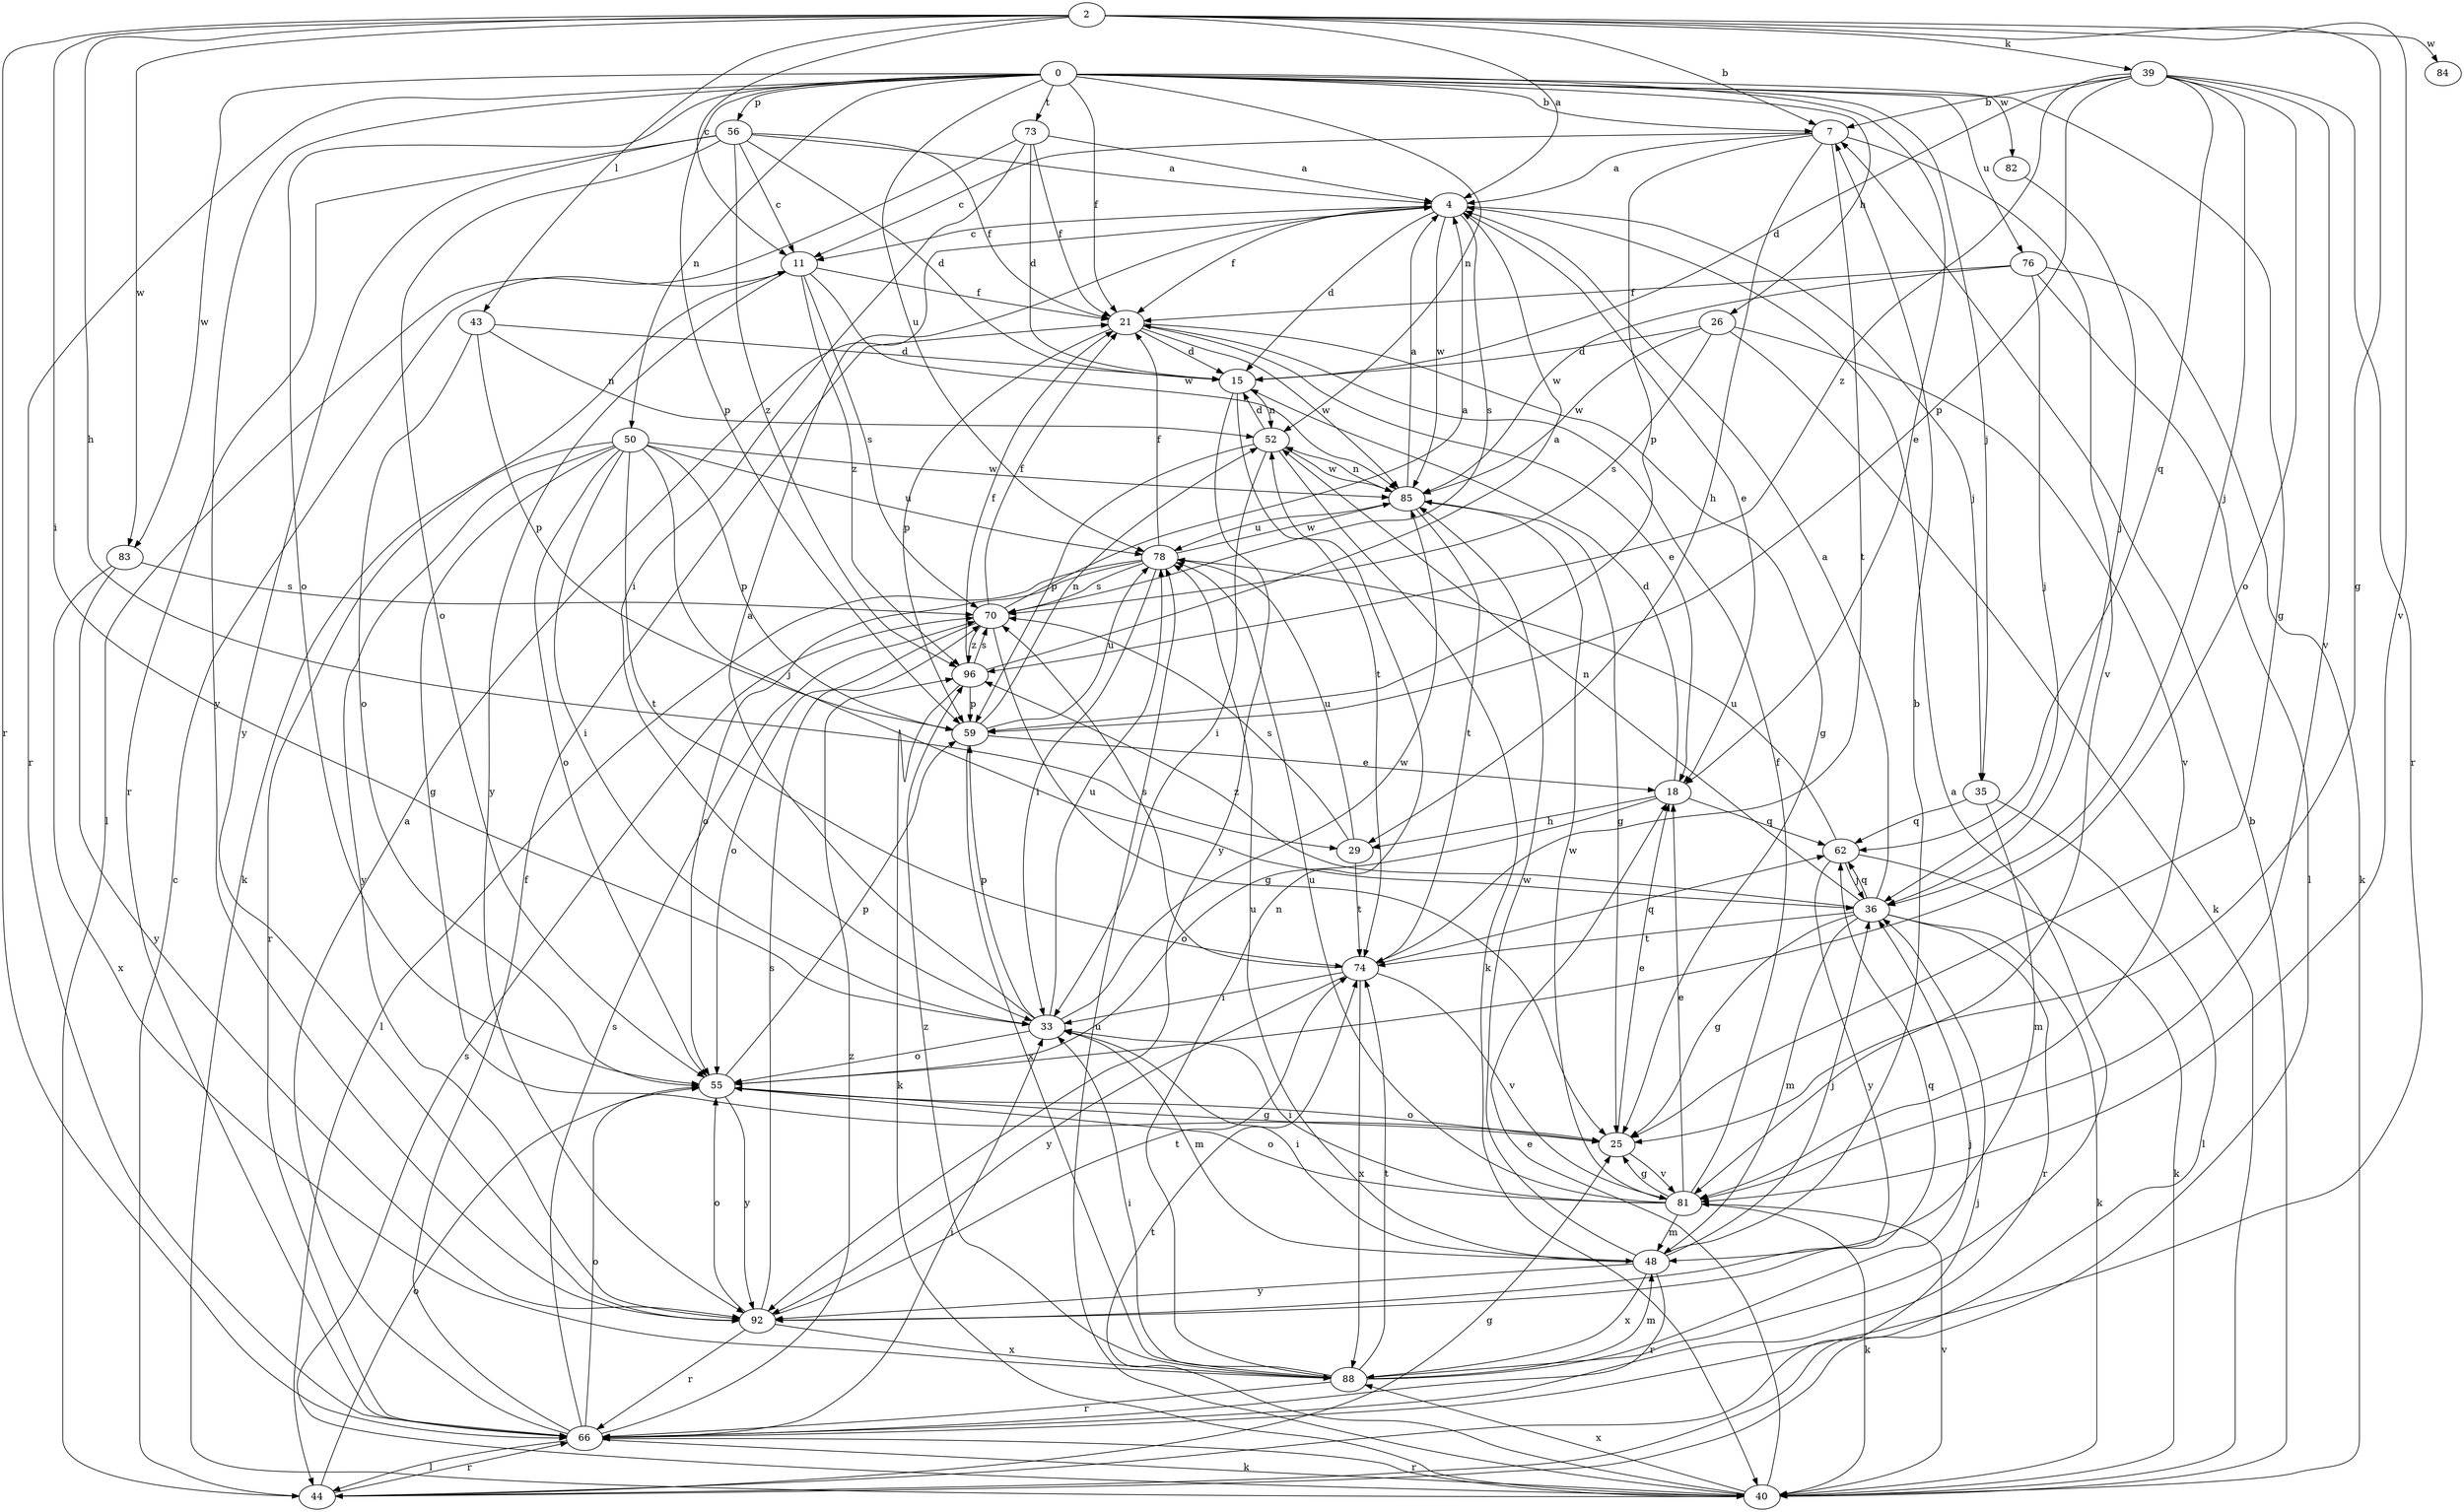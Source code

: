 strict digraph  {
0;
2;
4;
7;
11;
15;
18;
21;
25;
26;
29;
33;
35;
36;
39;
40;
43;
44;
48;
50;
52;
55;
56;
59;
62;
66;
70;
73;
74;
76;
78;
81;
82;
83;
84;
85;
88;
92;
96;
0 -> 7  [label=b];
0 -> 18  [label=e];
0 -> 21  [label=f];
0 -> 25  [label=g];
0 -> 26  [label=h];
0 -> 35  [label=j];
0 -> 50  [label=n];
0 -> 52  [label=n];
0 -> 55  [label=o];
0 -> 56  [label=p];
0 -> 59  [label=p];
0 -> 66  [label=r];
0 -> 73  [label=t];
0 -> 76  [label=u];
0 -> 78  [label=u];
0 -> 82  [label=w];
0 -> 83  [label=w];
0 -> 92  [label=y];
2 -> 4  [label=a];
2 -> 7  [label=b];
2 -> 11  [label=c];
2 -> 25  [label=g];
2 -> 29  [label=h];
2 -> 33  [label=i];
2 -> 39  [label=k];
2 -> 43  [label=l];
2 -> 66  [label=r];
2 -> 81  [label=v];
2 -> 83  [label=w];
2 -> 84  [label=w];
4 -> 11  [label=c];
4 -> 15  [label=d];
4 -> 18  [label=e];
4 -> 21  [label=f];
4 -> 35  [label=j];
4 -> 70  [label=s];
4 -> 85  [label=w];
7 -> 4  [label=a];
7 -> 11  [label=c];
7 -> 29  [label=h];
7 -> 59  [label=p];
7 -> 74  [label=t];
7 -> 81  [label=v];
11 -> 21  [label=f];
11 -> 40  [label=k];
11 -> 70  [label=s];
11 -> 85  [label=w];
11 -> 92  [label=y];
11 -> 96  [label=z];
15 -> 52  [label=n];
15 -> 74  [label=t];
15 -> 92  [label=y];
18 -> 15  [label=d];
18 -> 29  [label=h];
18 -> 55  [label=o];
18 -> 62  [label=q];
21 -> 15  [label=d];
21 -> 18  [label=e];
21 -> 25  [label=g];
21 -> 59  [label=p];
21 -> 85  [label=w];
25 -> 18  [label=e];
25 -> 55  [label=o];
25 -> 81  [label=v];
26 -> 15  [label=d];
26 -> 40  [label=k];
26 -> 70  [label=s];
26 -> 81  [label=v];
26 -> 85  [label=w];
29 -> 70  [label=s];
29 -> 74  [label=t];
29 -> 78  [label=u];
33 -> 4  [label=a];
33 -> 48  [label=m];
33 -> 55  [label=o];
33 -> 59  [label=p];
33 -> 78  [label=u];
33 -> 85  [label=w];
35 -> 44  [label=l];
35 -> 48  [label=m];
35 -> 62  [label=q];
36 -> 4  [label=a];
36 -> 25  [label=g];
36 -> 40  [label=k];
36 -> 48  [label=m];
36 -> 52  [label=n];
36 -> 62  [label=q];
36 -> 66  [label=r];
36 -> 74  [label=t];
36 -> 96  [label=z];
39 -> 7  [label=b];
39 -> 15  [label=d];
39 -> 36  [label=j];
39 -> 55  [label=o];
39 -> 59  [label=p];
39 -> 62  [label=q];
39 -> 66  [label=r];
39 -> 81  [label=v];
39 -> 96  [label=z];
40 -> 7  [label=b];
40 -> 18  [label=e];
40 -> 66  [label=r];
40 -> 70  [label=s];
40 -> 74  [label=t];
40 -> 78  [label=u];
40 -> 81  [label=v];
40 -> 88  [label=x];
43 -> 15  [label=d];
43 -> 52  [label=n];
43 -> 55  [label=o];
43 -> 59  [label=p];
44 -> 11  [label=c];
44 -> 25  [label=g];
44 -> 36  [label=j];
44 -> 55  [label=o];
44 -> 66  [label=r];
48 -> 7  [label=b];
48 -> 33  [label=i];
48 -> 36  [label=j];
48 -> 66  [label=r];
48 -> 78  [label=u];
48 -> 85  [label=w];
48 -> 88  [label=x];
48 -> 92  [label=y];
50 -> 25  [label=g];
50 -> 33  [label=i];
50 -> 36  [label=j];
50 -> 55  [label=o];
50 -> 59  [label=p];
50 -> 66  [label=r];
50 -> 74  [label=t];
50 -> 78  [label=u];
50 -> 85  [label=w];
50 -> 92  [label=y];
52 -> 15  [label=d];
52 -> 33  [label=i];
52 -> 40  [label=k];
52 -> 59  [label=p];
52 -> 85  [label=w];
55 -> 25  [label=g];
55 -> 59  [label=p];
55 -> 92  [label=y];
56 -> 4  [label=a];
56 -> 11  [label=c];
56 -> 15  [label=d];
56 -> 21  [label=f];
56 -> 55  [label=o];
56 -> 66  [label=r];
56 -> 92  [label=y];
56 -> 96  [label=z];
59 -> 18  [label=e];
59 -> 52  [label=n];
59 -> 78  [label=u];
59 -> 88  [label=x];
62 -> 36  [label=j];
62 -> 40  [label=k];
62 -> 78  [label=u];
62 -> 92  [label=y];
66 -> 4  [label=a];
66 -> 21  [label=f];
66 -> 33  [label=i];
66 -> 40  [label=k];
66 -> 44  [label=l];
66 -> 55  [label=o];
66 -> 70  [label=s];
66 -> 96  [label=z];
70 -> 4  [label=a];
70 -> 21  [label=f];
70 -> 25  [label=g];
70 -> 55  [label=o];
70 -> 96  [label=z];
73 -> 4  [label=a];
73 -> 15  [label=d];
73 -> 21  [label=f];
73 -> 33  [label=i];
73 -> 44  [label=l];
74 -> 33  [label=i];
74 -> 62  [label=q];
74 -> 70  [label=s];
74 -> 81  [label=v];
74 -> 88  [label=x];
74 -> 92  [label=y];
76 -> 21  [label=f];
76 -> 36  [label=j];
76 -> 40  [label=k];
76 -> 44  [label=l];
76 -> 85  [label=w];
78 -> 21  [label=f];
78 -> 33  [label=i];
78 -> 44  [label=l];
78 -> 55  [label=o];
78 -> 70  [label=s];
78 -> 85  [label=w];
81 -> 18  [label=e];
81 -> 21  [label=f];
81 -> 25  [label=g];
81 -> 33  [label=i];
81 -> 40  [label=k];
81 -> 48  [label=m];
81 -> 55  [label=o];
81 -> 78  [label=u];
81 -> 85  [label=w];
82 -> 36  [label=j];
83 -> 70  [label=s];
83 -> 88  [label=x];
83 -> 92  [label=y];
85 -> 4  [label=a];
85 -> 25  [label=g];
85 -> 52  [label=n];
85 -> 74  [label=t];
85 -> 78  [label=u];
88 -> 4  [label=a];
88 -> 33  [label=i];
88 -> 36  [label=j];
88 -> 48  [label=m];
88 -> 52  [label=n];
88 -> 66  [label=r];
88 -> 74  [label=t];
88 -> 96  [label=z];
92 -> 55  [label=o];
92 -> 62  [label=q];
92 -> 66  [label=r];
92 -> 70  [label=s];
92 -> 74  [label=t];
92 -> 88  [label=x];
96 -> 4  [label=a];
96 -> 21  [label=f];
96 -> 40  [label=k];
96 -> 59  [label=p];
96 -> 70  [label=s];
}
